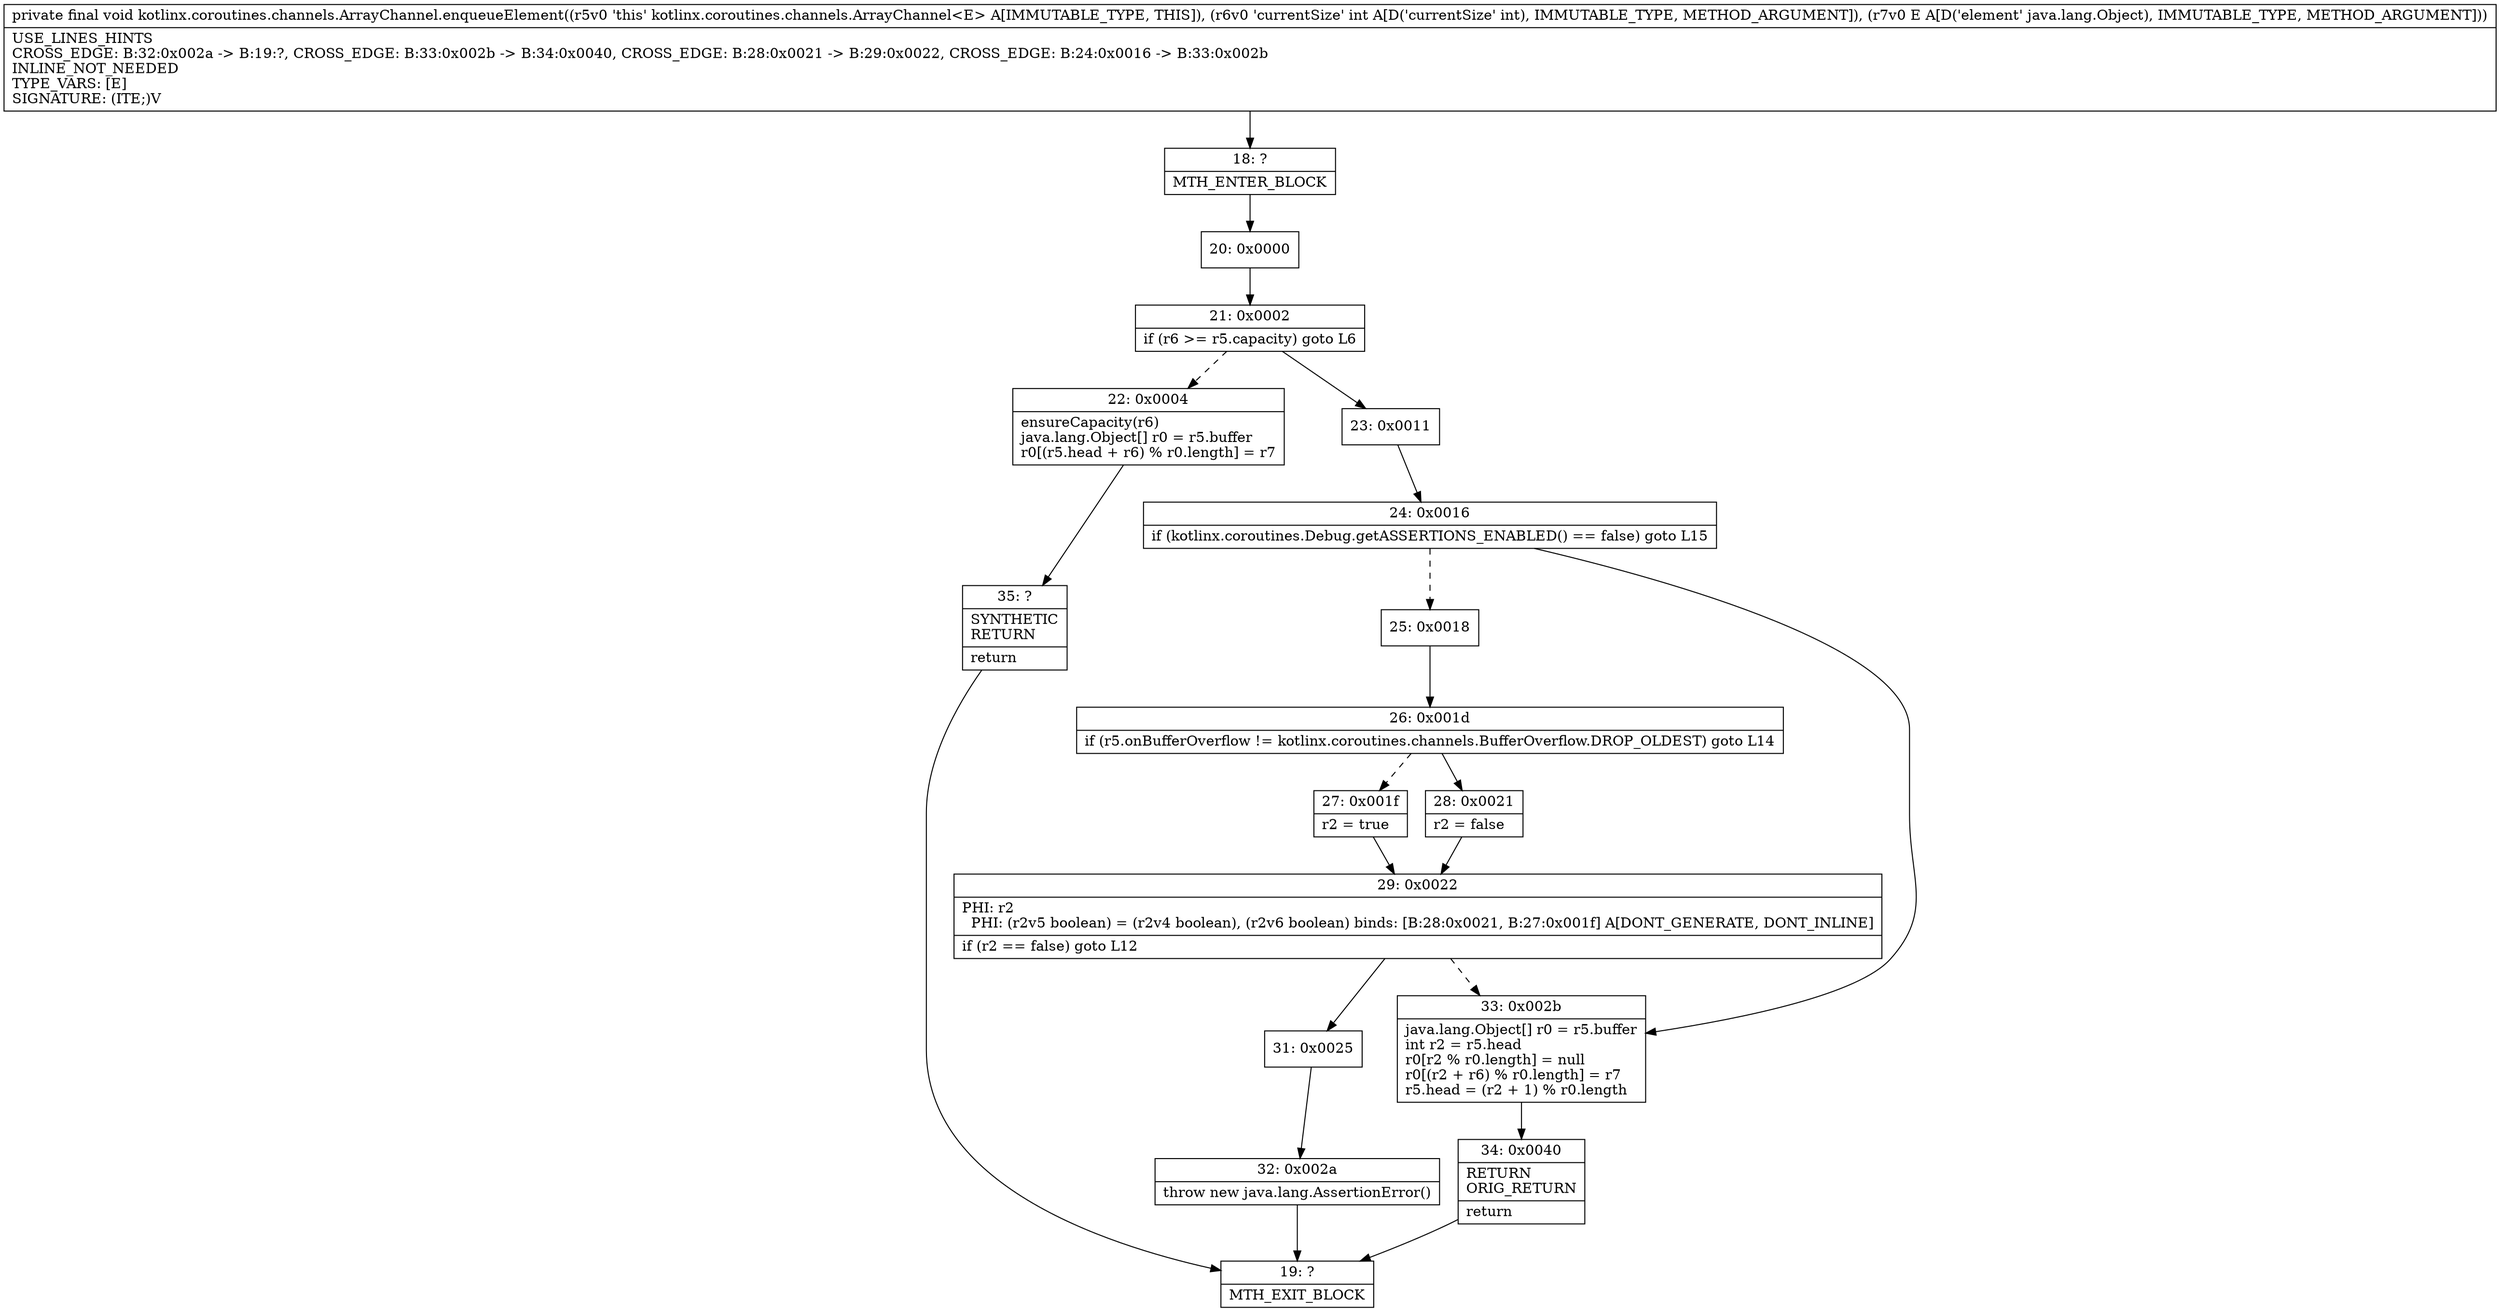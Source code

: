 digraph "CFG forkotlinx.coroutines.channels.ArrayChannel.enqueueElement(ILjava\/lang\/Object;)V" {
Node_18 [shape=record,label="{18\:\ ?|MTH_ENTER_BLOCK\l}"];
Node_20 [shape=record,label="{20\:\ 0x0000}"];
Node_21 [shape=record,label="{21\:\ 0x0002|if (r6 \>= r5.capacity) goto L6\l}"];
Node_22 [shape=record,label="{22\:\ 0x0004|ensureCapacity(r6)\ljava.lang.Object[] r0 = r5.buffer\lr0[(r5.head + r6) % r0.length] = r7\l}"];
Node_35 [shape=record,label="{35\:\ ?|SYNTHETIC\lRETURN\l|return\l}"];
Node_19 [shape=record,label="{19\:\ ?|MTH_EXIT_BLOCK\l}"];
Node_23 [shape=record,label="{23\:\ 0x0011}"];
Node_24 [shape=record,label="{24\:\ 0x0016|if (kotlinx.coroutines.Debug.getASSERTIONS_ENABLED() == false) goto L15\l}"];
Node_25 [shape=record,label="{25\:\ 0x0018}"];
Node_26 [shape=record,label="{26\:\ 0x001d|if (r5.onBufferOverflow != kotlinx.coroutines.channels.BufferOverflow.DROP_OLDEST) goto L14\l}"];
Node_27 [shape=record,label="{27\:\ 0x001f|r2 = true\l}"];
Node_29 [shape=record,label="{29\:\ 0x0022|PHI: r2 \l  PHI: (r2v5 boolean) = (r2v4 boolean), (r2v6 boolean) binds: [B:28:0x0021, B:27:0x001f] A[DONT_GENERATE, DONT_INLINE]\l|if (r2 == false) goto L12\l}"];
Node_31 [shape=record,label="{31\:\ 0x0025}"];
Node_32 [shape=record,label="{32\:\ 0x002a|throw new java.lang.AssertionError()\l}"];
Node_28 [shape=record,label="{28\:\ 0x0021|r2 = false\l}"];
Node_33 [shape=record,label="{33\:\ 0x002b|java.lang.Object[] r0 = r5.buffer\lint r2 = r5.head\lr0[r2 % r0.length] = null\lr0[(r2 + r6) % r0.length] = r7\lr5.head = (r2 + 1) % r0.length\l}"];
Node_34 [shape=record,label="{34\:\ 0x0040|RETURN\lORIG_RETURN\l|return\l}"];
MethodNode[shape=record,label="{private final void kotlinx.coroutines.channels.ArrayChannel.enqueueElement((r5v0 'this' kotlinx.coroutines.channels.ArrayChannel\<E\> A[IMMUTABLE_TYPE, THIS]), (r6v0 'currentSize' int A[D('currentSize' int), IMMUTABLE_TYPE, METHOD_ARGUMENT]), (r7v0 E A[D('element' java.lang.Object), IMMUTABLE_TYPE, METHOD_ARGUMENT]))  | USE_LINES_HINTS\lCROSS_EDGE: B:32:0x002a \-\> B:19:?, CROSS_EDGE: B:33:0x002b \-\> B:34:0x0040, CROSS_EDGE: B:28:0x0021 \-\> B:29:0x0022, CROSS_EDGE: B:24:0x0016 \-\> B:33:0x002b\lINLINE_NOT_NEEDED\lTYPE_VARS: [E]\lSIGNATURE: (ITE;)V\l}"];
MethodNode -> Node_18;Node_18 -> Node_20;
Node_20 -> Node_21;
Node_21 -> Node_22[style=dashed];
Node_21 -> Node_23;
Node_22 -> Node_35;
Node_35 -> Node_19;
Node_23 -> Node_24;
Node_24 -> Node_25[style=dashed];
Node_24 -> Node_33;
Node_25 -> Node_26;
Node_26 -> Node_27[style=dashed];
Node_26 -> Node_28;
Node_27 -> Node_29;
Node_29 -> Node_31;
Node_29 -> Node_33[style=dashed];
Node_31 -> Node_32;
Node_32 -> Node_19;
Node_28 -> Node_29;
Node_33 -> Node_34;
Node_34 -> Node_19;
}


